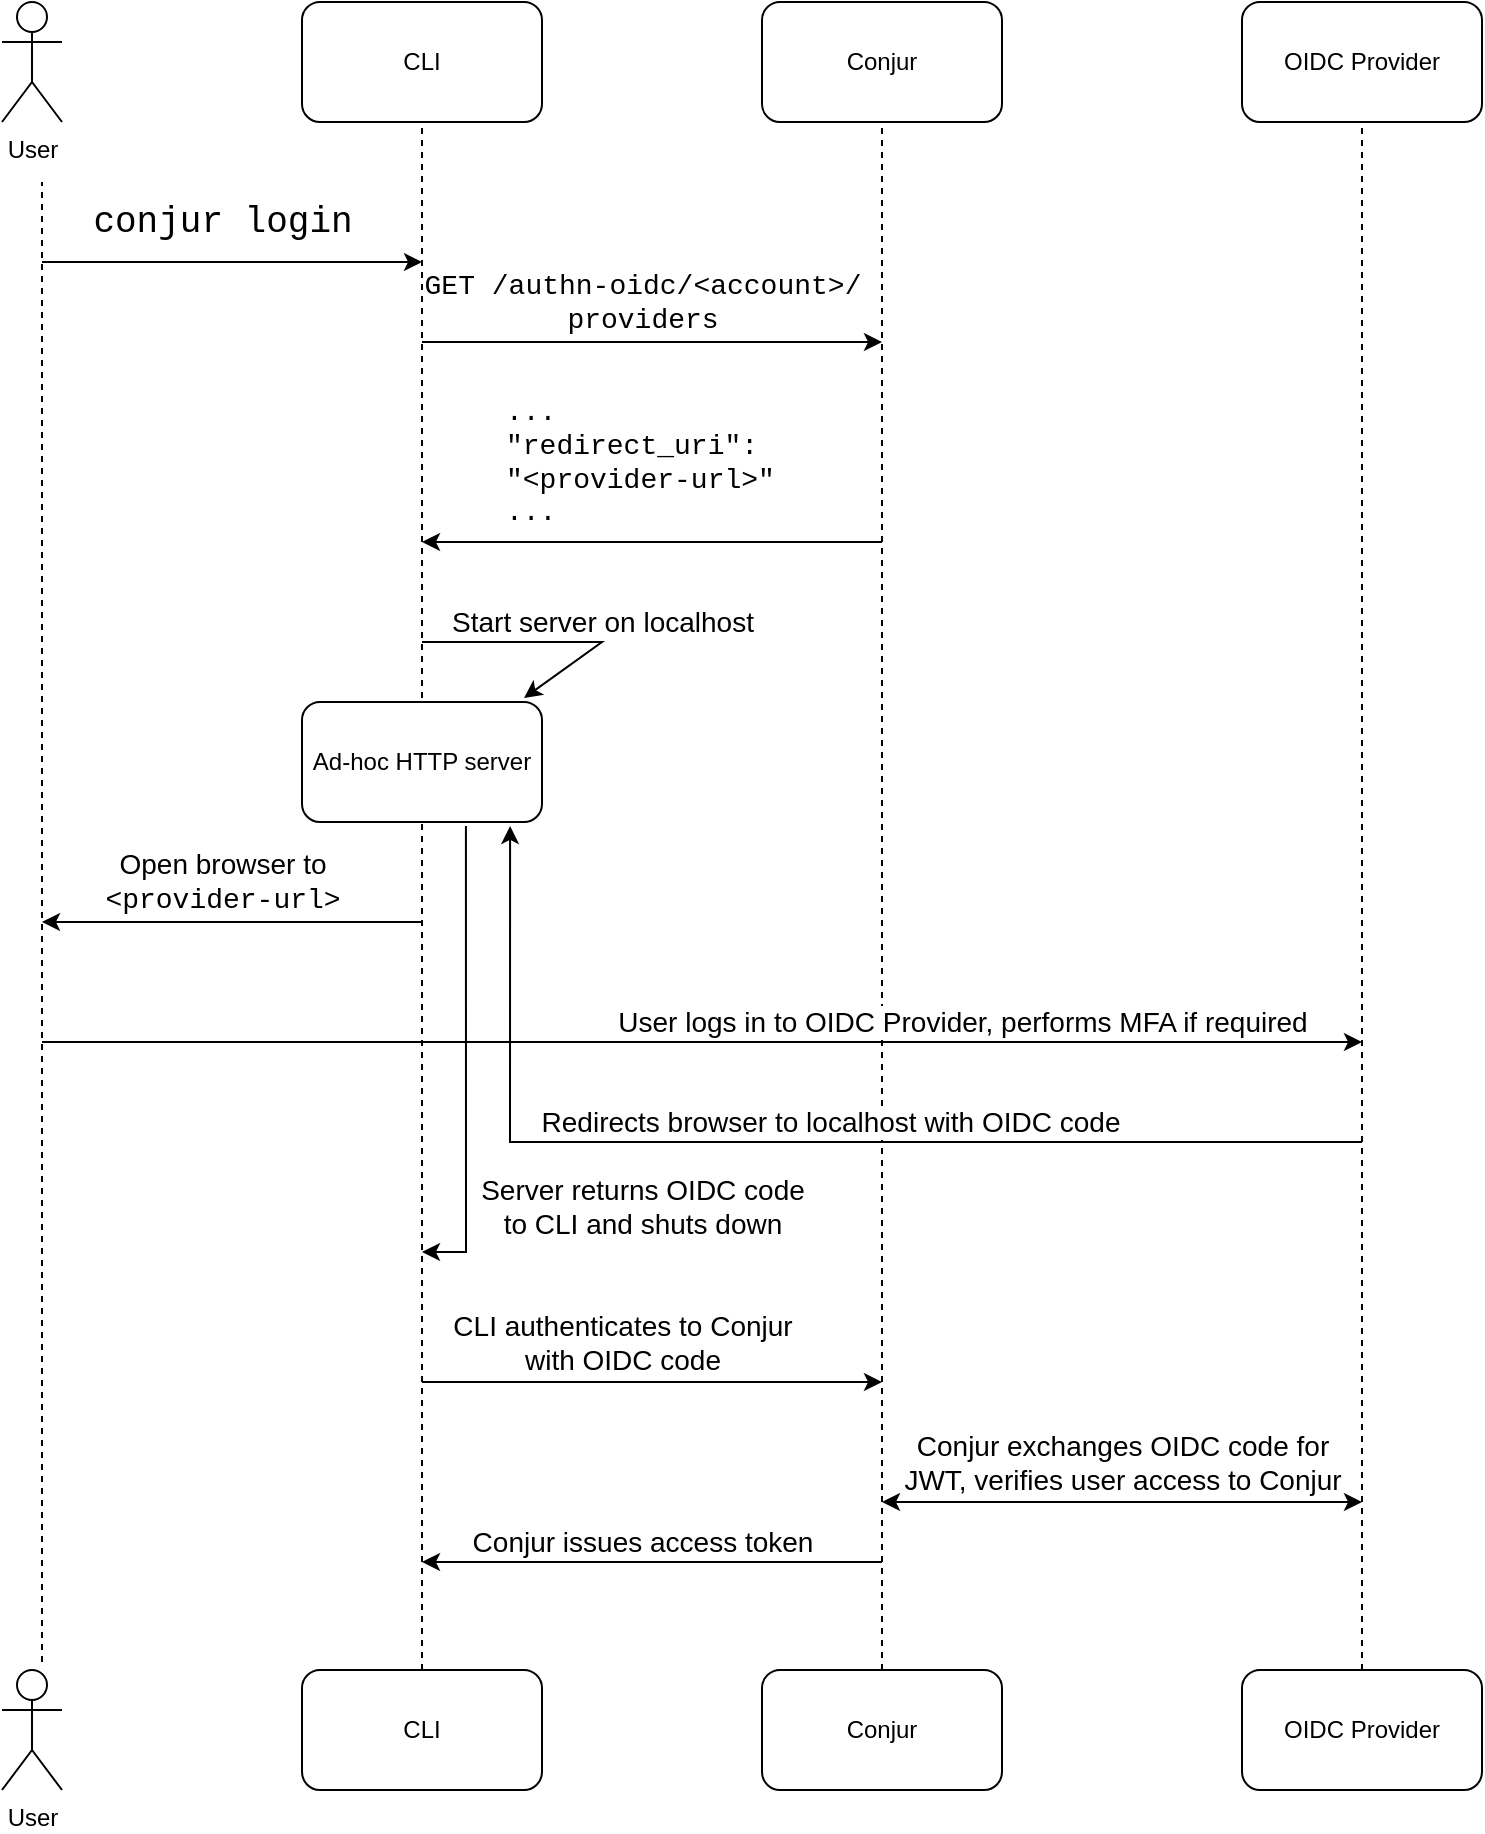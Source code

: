 <mxfile version="21.2.1" type="browser">
  <diagram name="Page-1" id="HDq8crZnGoceBEKWcJa3">
    <mxGraphModel dx="1401" dy="645" grid="1" gridSize="10" guides="1" tooltips="1" connect="1" arrows="1" fold="1" page="1" pageScale="1" pageWidth="850" pageHeight="1100" math="0" shadow="0">
      <root>
        <mxCell id="0" />
        <mxCell id="1" parent="0" />
        <mxCell id="reUsgjwNzwV7kIMc-ddp-1" value="User" style="shape=umlActor;verticalLabelPosition=bottom;verticalAlign=top;html=1;outlineConnect=0;" parent="1" vertex="1">
          <mxGeometry x="20" y="10" width="30" height="60" as="geometry" />
        </mxCell>
        <mxCell id="reUsgjwNzwV7kIMc-ddp-2" value="CLI" style="rounded=1;whiteSpace=wrap;html=1;" parent="1" vertex="1">
          <mxGeometry x="170" y="10" width="120" height="60" as="geometry" />
        </mxCell>
        <mxCell id="reUsgjwNzwV7kIMc-ddp-3" value="Conjur" style="rounded=1;whiteSpace=wrap;html=1;" parent="1" vertex="1">
          <mxGeometry x="400" y="10" width="120" height="60" as="geometry" />
        </mxCell>
        <mxCell id="reUsgjwNzwV7kIMc-ddp-4" value="OIDC Provider" style="rounded=1;whiteSpace=wrap;html=1;" parent="1" vertex="1">
          <mxGeometry x="640" y="10" width="120" height="60" as="geometry" />
        </mxCell>
        <mxCell id="reUsgjwNzwV7kIMc-ddp-6" value="" style="endArrow=none;dashed=1;html=1;rounded=0;" parent="1" edge="1">
          <mxGeometry width="50" height="50" relative="1" as="geometry">
            <mxPoint x="40" y="840" as="sourcePoint" />
            <mxPoint x="40" y="100" as="targetPoint" />
          </mxGeometry>
        </mxCell>
        <mxCell id="reUsgjwNzwV7kIMc-ddp-7" value="" style="endArrow=none;dashed=1;html=1;rounded=0;entryX=0.5;entryY=1;entryDx=0;entryDy=0;exitX=0.5;exitY=0;exitDx=0;exitDy=0;" parent="1" target="reUsgjwNzwV7kIMc-ddp-2" edge="1" source="wymGIsb5RBrTBvSfO6ES-31">
          <mxGeometry width="50" height="50" relative="1" as="geometry">
            <mxPoint x="230" y="830" as="sourcePoint" />
            <mxPoint x="229.5" y="110" as="targetPoint" />
          </mxGeometry>
        </mxCell>
        <mxCell id="reUsgjwNzwV7kIMc-ddp-8" value="" style="endArrow=none;dashed=1;html=1;rounded=0;entryX=0.5;entryY=1;entryDx=0;entryDy=0;exitX=0.5;exitY=0;exitDx=0;exitDy=0;" parent="1" target="reUsgjwNzwV7kIMc-ddp-3" edge="1" source="wymGIsb5RBrTBvSfO6ES-32">
          <mxGeometry width="50" height="50" relative="1" as="geometry">
            <mxPoint x="460" y="830" as="sourcePoint" />
            <mxPoint x="459.5" y="110" as="targetPoint" />
          </mxGeometry>
        </mxCell>
        <mxCell id="reUsgjwNzwV7kIMc-ddp-9" value="" style="endArrow=none;dashed=1;html=1;rounded=0;entryX=0.5;entryY=1;entryDx=0;entryDy=0;exitX=0.5;exitY=0;exitDx=0;exitDy=0;" parent="1" target="reUsgjwNzwV7kIMc-ddp-4" edge="1" source="wymGIsb5RBrTBvSfO6ES-33">
          <mxGeometry width="50" height="50" relative="1" as="geometry">
            <mxPoint x="700" y="830" as="sourcePoint" />
            <mxPoint x="699.5" y="100" as="targetPoint" />
          </mxGeometry>
        </mxCell>
        <mxCell id="reUsgjwNzwV7kIMc-ddp-10" value="" style="endArrow=classic;html=1;rounded=0;" parent="1" edge="1">
          <mxGeometry width="50" height="50" relative="1" as="geometry">
            <mxPoint x="40" y="140" as="sourcePoint" />
            <mxPoint x="230" y="140" as="targetPoint" />
          </mxGeometry>
        </mxCell>
        <mxCell id="reUsgjwNzwV7kIMc-ddp-11" value="&lt;font face=&quot;Courier New&quot; style=&quot;font-size: 18px;&quot;&gt;conjur login&lt;/font&gt;" style="edgeLabel;html=1;align=center;verticalAlign=middle;resizable=0;points=[];" parent="reUsgjwNzwV7kIMc-ddp-10" vertex="1" connectable="0">
          <mxGeometry x="-0.21" y="1" relative="1" as="geometry">
            <mxPoint x="15" y="-19" as="offset" />
          </mxGeometry>
        </mxCell>
        <mxCell id="wymGIsb5RBrTBvSfO6ES-1" value="" style="endArrow=classic;html=1;rounded=0;" edge="1" parent="1">
          <mxGeometry width="50" height="50" relative="1" as="geometry">
            <mxPoint x="230" y="180" as="sourcePoint" />
            <mxPoint x="460" y="180" as="targetPoint" />
          </mxGeometry>
        </mxCell>
        <mxCell id="wymGIsb5RBrTBvSfO6ES-2" value="&lt;font face=&quot;Courier New&quot; style=&quot;font-size: 14px;&quot;&gt;GET /authn-oidc/&amp;lt;account&amp;gt;/&lt;br&gt;providers&lt;br&gt;&lt;/font&gt;" style="edgeLabel;html=1;align=center;verticalAlign=middle;resizable=0;points=[];" vertex="1" connectable="0" parent="wymGIsb5RBrTBvSfO6ES-1">
          <mxGeometry x="-0.2" y="3" relative="1" as="geometry">
            <mxPoint x="18" y="-17" as="offset" />
          </mxGeometry>
        </mxCell>
        <mxCell id="wymGIsb5RBrTBvSfO6ES-6" value="" style="endArrow=classic;html=1;rounded=0;" edge="1" parent="1">
          <mxGeometry width="50" height="50" relative="1" as="geometry">
            <mxPoint x="460" y="280" as="sourcePoint" />
            <mxPoint x="230" y="280" as="targetPoint" />
          </mxGeometry>
        </mxCell>
        <mxCell id="wymGIsb5RBrTBvSfO6ES-7" value="&lt;font style=&quot;font-size: 14px;&quot; face=&quot;Courier New&quot;&gt;...&lt;br&gt;&quot;redirect_uri&quot;:&lt;br&gt;&quot;&amp;lt;provider-url&amp;gt;&quot;&lt;br&gt;...&lt;/font&gt;" style="edgeLabel;html=1;align=left;verticalAlign=middle;resizable=0;points=[];" vertex="1" connectable="0" parent="wymGIsb5RBrTBvSfO6ES-6">
          <mxGeometry x="0.504" y="1" relative="1" as="geometry">
            <mxPoint x="-17" y="-41" as="offset" />
          </mxGeometry>
        </mxCell>
        <mxCell id="wymGIsb5RBrTBvSfO6ES-8" value="Ad-hoc HTTP server" style="rounded=1;whiteSpace=wrap;html=1;" vertex="1" parent="1">
          <mxGeometry x="170" y="360" width="120" height="60" as="geometry" />
        </mxCell>
        <mxCell id="wymGIsb5RBrTBvSfO6ES-10" value="" style="endArrow=classic;html=1;rounded=0;entryX=0.925;entryY=-0.033;entryDx=0;entryDy=0;entryPerimeter=0;" edge="1" parent="1" target="wymGIsb5RBrTBvSfO6ES-8">
          <mxGeometry width="50" height="50" relative="1" as="geometry">
            <mxPoint x="230" y="330" as="sourcePoint" />
            <mxPoint x="280" y="350" as="targetPoint" />
            <Array as="points">
              <mxPoint x="320" y="330" />
            </Array>
          </mxGeometry>
        </mxCell>
        <mxCell id="wymGIsb5RBrTBvSfO6ES-11" value="&lt;font style=&quot;font-size: 14px;&quot;&gt;Start server on localhost&lt;/font&gt;" style="edgeLabel;html=1;align=center;verticalAlign=middle;resizable=0;points=[];" vertex="1" connectable="0" parent="wymGIsb5RBrTBvSfO6ES-10">
          <mxGeometry x="-0.41" y="4" relative="1" as="geometry">
            <mxPoint x="49" y="-6" as="offset" />
          </mxGeometry>
        </mxCell>
        <mxCell id="wymGIsb5RBrTBvSfO6ES-12" value="" style="endArrow=classic;html=1;rounded=0;" edge="1" parent="1">
          <mxGeometry width="50" height="50" relative="1" as="geometry">
            <mxPoint x="230" y="470" as="sourcePoint" />
            <mxPoint x="40" y="470" as="targetPoint" />
          </mxGeometry>
        </mxCell>
        <mxCell id="wymGIsb5RBrTBvSfO6ES-13" value="&lt;font style=&quot;font-size: 14px;&quot;&gt;Open browser to&lt;br&gt;&lt;font face=&quot;Courier New&quot;&gt;&amp;lt;provider-url&amp;gt;&lt;/font&gt;&lt;/font&gt;" style="edgeLabel;html=1;align=center;verticalAlign=middle;resizable=0;points=[];" vertex="1" connectable="0" parent="wymGIsb5RBrTBvSfO6ES-12">
          <mxGeometry x="-0.326" y="-4" relative="1" as="geometry">
            <mxPoint x="-36" y="-16" as="offset" />
          </mxGeometry>
        </mxCell>
        <mxCell id="wymGIsb5RBrTBvSfO6ES-14" value="" style="endArrow=classic;html=1;rounded=0;" edge="1" parent="1">
          <mxGeometry width="50" height="50" relative="1" as="geometry">
            <mxPoint x="40" y="530" as="sourcePoint" />
            <mxPoint x="700" y="530" as="targetPoint" />
          </mxGeometry>
        </mxCell>
        <mxCell id="wymGIsb5RBrTBvSfO6ES-15" value="&lt;font style=&quot;font-size: 14px;&quot;&gt;User logs in to OIDC Provider, performs MFA if required&lt;/font&gt;" style="edgeLabel;html=1;align=center;verticalAlign=middle;resizable=0;points=[];" vertex="1" connectable="0" parent="wymGIsb5RBrTBvSfO6ES-14">
          <mxGeometry x="-0.815" y="-1" relative="1" as="geometry">
            <mxPoint x="399" y="-11" as="offset" />
          </mxGeometry>
        </mxCell>
        <mxCell id="wymGIsb5RBrTBvSfO6ES-16" value="" style="endArrow=classic;html=1;rounded=0;entryX=0.867;entryY=1.033;entryDx=0;entryDy=0;entryPerimeter=0;" edge="1" parent="1" target="wymGIsb5RBrTBvSfO6ES-8">
          <mxGeometry width="50" height="50" relative="1" as="geometry">
            <mxPoint x="700" y="580" as="sourcePoint" />
            <mxPoint x="40" y="580" as="targetPoint" />
            <Array as="points">
              <mxPoint x="274" y="580" />
            </Array>
          </mxGeometry>
        </mxCell>
        <mxCell id="wymGIsb5RBrTBvSfO6ES-17" value="&lt;font style=&quot;font-size: 14px;&quot;&gt;Redirects browser to localhost with OIDC code&lt;br&gt;&lt;/font&gt;" style="edgeLabel;html=1;align=center;verticalAlign=middle;resizable=0;points=[];" vertex="1" connectable="0" parent="wymGIsb5RBrTBvSfO6ES-16">
          <mxGeometry x="0.167" y="1" relative="1" as="geometry">
            <mxPoint x="75" y="-11" as="offset" />
          </mxGeometry>
        </mxCell>
        <mxCell id="wymGIsb5RBrTBvSfO6ES-19" value="" style="endArrow=classic;html=1;rounded=0;exitX=0.683;exitY=1.033;exitDx=0;exitDy=0;exitPerimeter=0;" edge="1" parent="1" source="wymGIsb5RBrTBvSfO6ES-8">
          <mxGeometry width="50" height="50" relative="1" as="geometry">
            <mxPoint x="261.96" y="420" as="sourcePoint" />
            <mxPoint x="230" y="635" as="targetPoint" />
            <Array as="points">
              <mxPoint x="252" y="635" />
            </Array>
          </mxGeometry>
        </mxCell>
        <mxCell id="wymGIsb5RBrTBvSfO6ES-20" value="&lt;font style=&quot;font-size: 14px;&quot;&gt;Server returns OIDC code&lt;br&gt;to CLI and shuts down&lt;/font&gt;" style="edgeLabel;html=1;align=center;verticalAlign=middle;resizable=0;points=[];" vertex="1" connectable="0" parent="wymGIsb5RBrTBvSfO6ES-19">
          <mxGeometry x="0.665" relative="1" as="geometry">
            <mxPoint x="88" y="-6" as="offset" />
          </mxGeometry>
        </mxCell>
        <mxCell id="wymGIsb5RBrTBvSfO6ES-22" value="" style="endArrow=classic;html=1;rounded=0;" edge="1" parent="1">
          <mxGeometry width="50" height="50" relative="1" as="geometry">
            <mxPoint x="230" y="700" as="sourcePoint" />
            <mxPoint x="460" y="700" as="targetPoint" />
          </mxGeometry>
        </mxCell>
        <mxCell id="wymGIsb5RBrTBvSfO6ES-23" value="&lt;font style=&quot;font-size: 14px;&quot;&gt;CLI authenticates to Conjur&lt;br&gt;with OIDC code&lt;/font&gt;" style="edgeLabel;html=1;align=center;verticalAlign=middle;resizable=0;points=[];" vertex="1" connectable="0" parent="wymGIsb5RBrTBvSfO6ES-22">
          <mxGeometry x="-0.261" y="2" relative="1" as="geometry">
            <mxPoint x="15" y="-18" as="offset" />
          </mxGeometry>
        </mxCell>
        <mxCell id="wymGIsb5RBrTBvSfO6ES-26" value="" style="endArrow=classic;startArrow=classic;html=1;rounded=0;" edge="1" parent="1">
          <mxGeometry width="50" height="50" relative="1" as="geometry">
            <mxPoint x="460" y="760" as="sourcePoint" />
            <mxPoint x="700" y="760" as="targetPoint" />
          </mxGeometry>
        </mxCell>
        <mxCell id="wymGIsb5RBrTBvSfO6ES-27" value="&lt;font style=&quot;font-size: 14px;&quot;&gt;Conjur exchanges OIDC code for&lt;br&gt;JWT,&amp;nbsp;verifies user access to Conjur&lt;br&gt;&lt;/font&gt;" style="edgeLabel;html=1;align=center;verticalAlign=middle;resizable=0;points=[];" vertex="1" connectable="0" parent="wymGIsb5RBrTBvSfO6ES-26">
          <mxGeometry x="0.4" y="-2" relative="1" as="geometry">
            <mxPoint x="-48" y="-22" as="offset" />
          </mxGeometry>
        </mxCell>
        <mxCell id="wymGIsb5RBrTBvSfO6ES-28" value="" style="endArrow=classic;html=1;rounded=0;" edge="1" parent="1">
          <mxGeometry width="50" height="50" relative="1" as="geometry">
            <mxPoint x="460" y="790" as="sourcePoint" />
            <mxPoint x="230" y="790" as="targetPoint" />
          </mxGeometry>
        </mxCell>
        <mxCell id="wymGIsb5RBrTBvSfO6ES-29" value="&lt;font style=&quot;font-size: 14px;&quot;&gt;Conjur issues access token&lt;/font&gt;" style="edgeLabel;html=1;align=center;verticalAlign=middle;resizable=0;points=[];" vertex="1" connectable="0" parent="wymGIsb5RBrTBvSfO6ES-28">
          <mxGeometry x="0.226" relative="1" as="geometry">
            <mxPoint x="21" y="-10" as="offset" />
          </mxGeometry>
        </mxCell>
        <mxCell id="wymGIsb5RBrTBvSfO6ES-30" value="User" style="shape=umlActor;verticalLabelPosition=bottom;verticalAlign=top;html=1;outlineConnect=0;" vertex="1" parent="1">
          <mxGeometry x="20" y="844" width="30" height="60" as="geometry" />
        </mxCell>
        <mxCell id="wymGIsb5RBrTBvSfO6ES-31" value="CLI" style="rounded=1;whiteSpace=wrap;html=1;" vertex="1" parent="1">
          <mxGeometry x="170" y="844" width="120" height="60" as="geometry" />
        </mxCell>
        <mxCell id="wymGIsb5RBrTBvSfO6ES-32" value="Conjur" style="rounded=1;whiteSpace=wrap;html=1;" vertex="1" parent="1">
          <mxGeometry x="400" y="844" width="120" height="60" as="geometry" />
        </mxCell>
        <mxCell id="wymGIsb5RBrTBvSfO6ES-33" value="OIDC Provider" style="rounded=1;whiteSpace=wrap;html=1;" vertex="1" parent="1">
          <mxGeometry x="640" y="844" width="120" height="60" as="geometry" />
        </mxCell>
      </root>
    </mxGraphModel>
  </diagram>
</mxfile>
